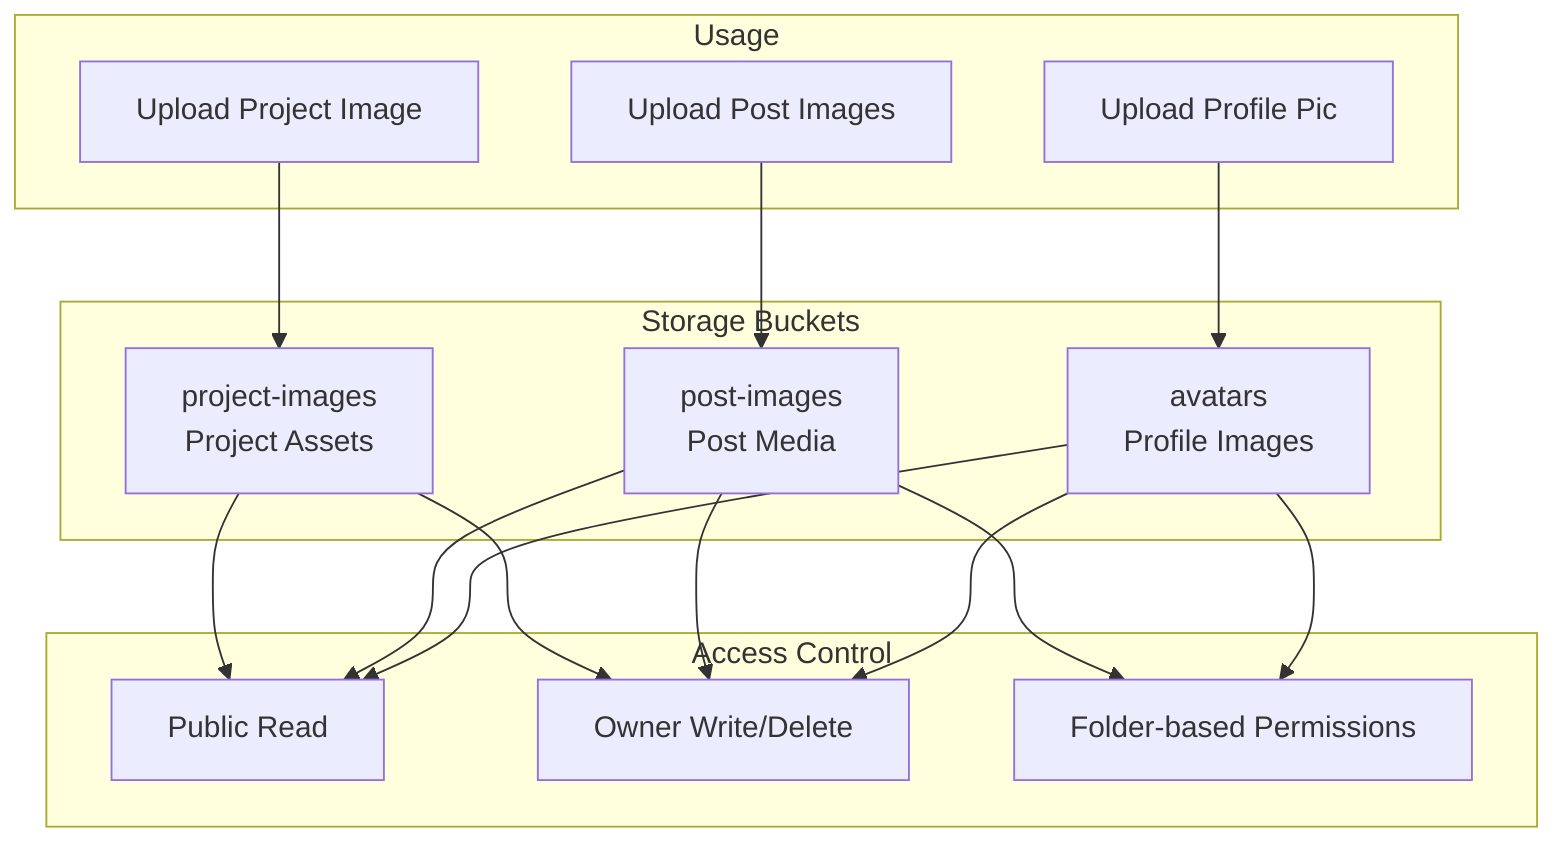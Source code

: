 graph TD
    subgraph "Storage Buckets"
        AV[avatars<br/>Profile Images]
        PI[post-images<br/>Post Media]
        PRI[project-images<br/>Project Assets]
    end
    
    subgraph "Access Control"
        RLS1[Public Read]
        RLS2[Owner Write/Delete]
        RLS3[Folder-based Permissions]
    end
    
    subgraph "Usage"
        UP[Upload Profile Pic]
        UPI[Upload Post Images]
        UPRI[Upload Project Image]
    end
    
    AV --> RLS1
    AV --> RLS2
    AV --> RLS3
    
    PI --> RLS1
    PI --> RLS2
    PI --> RLS3
    
    PRI --> RLS1
    PRI --> RLS2
    
    UP --> AV
    UPI --> PI
    UPRI --> PRI